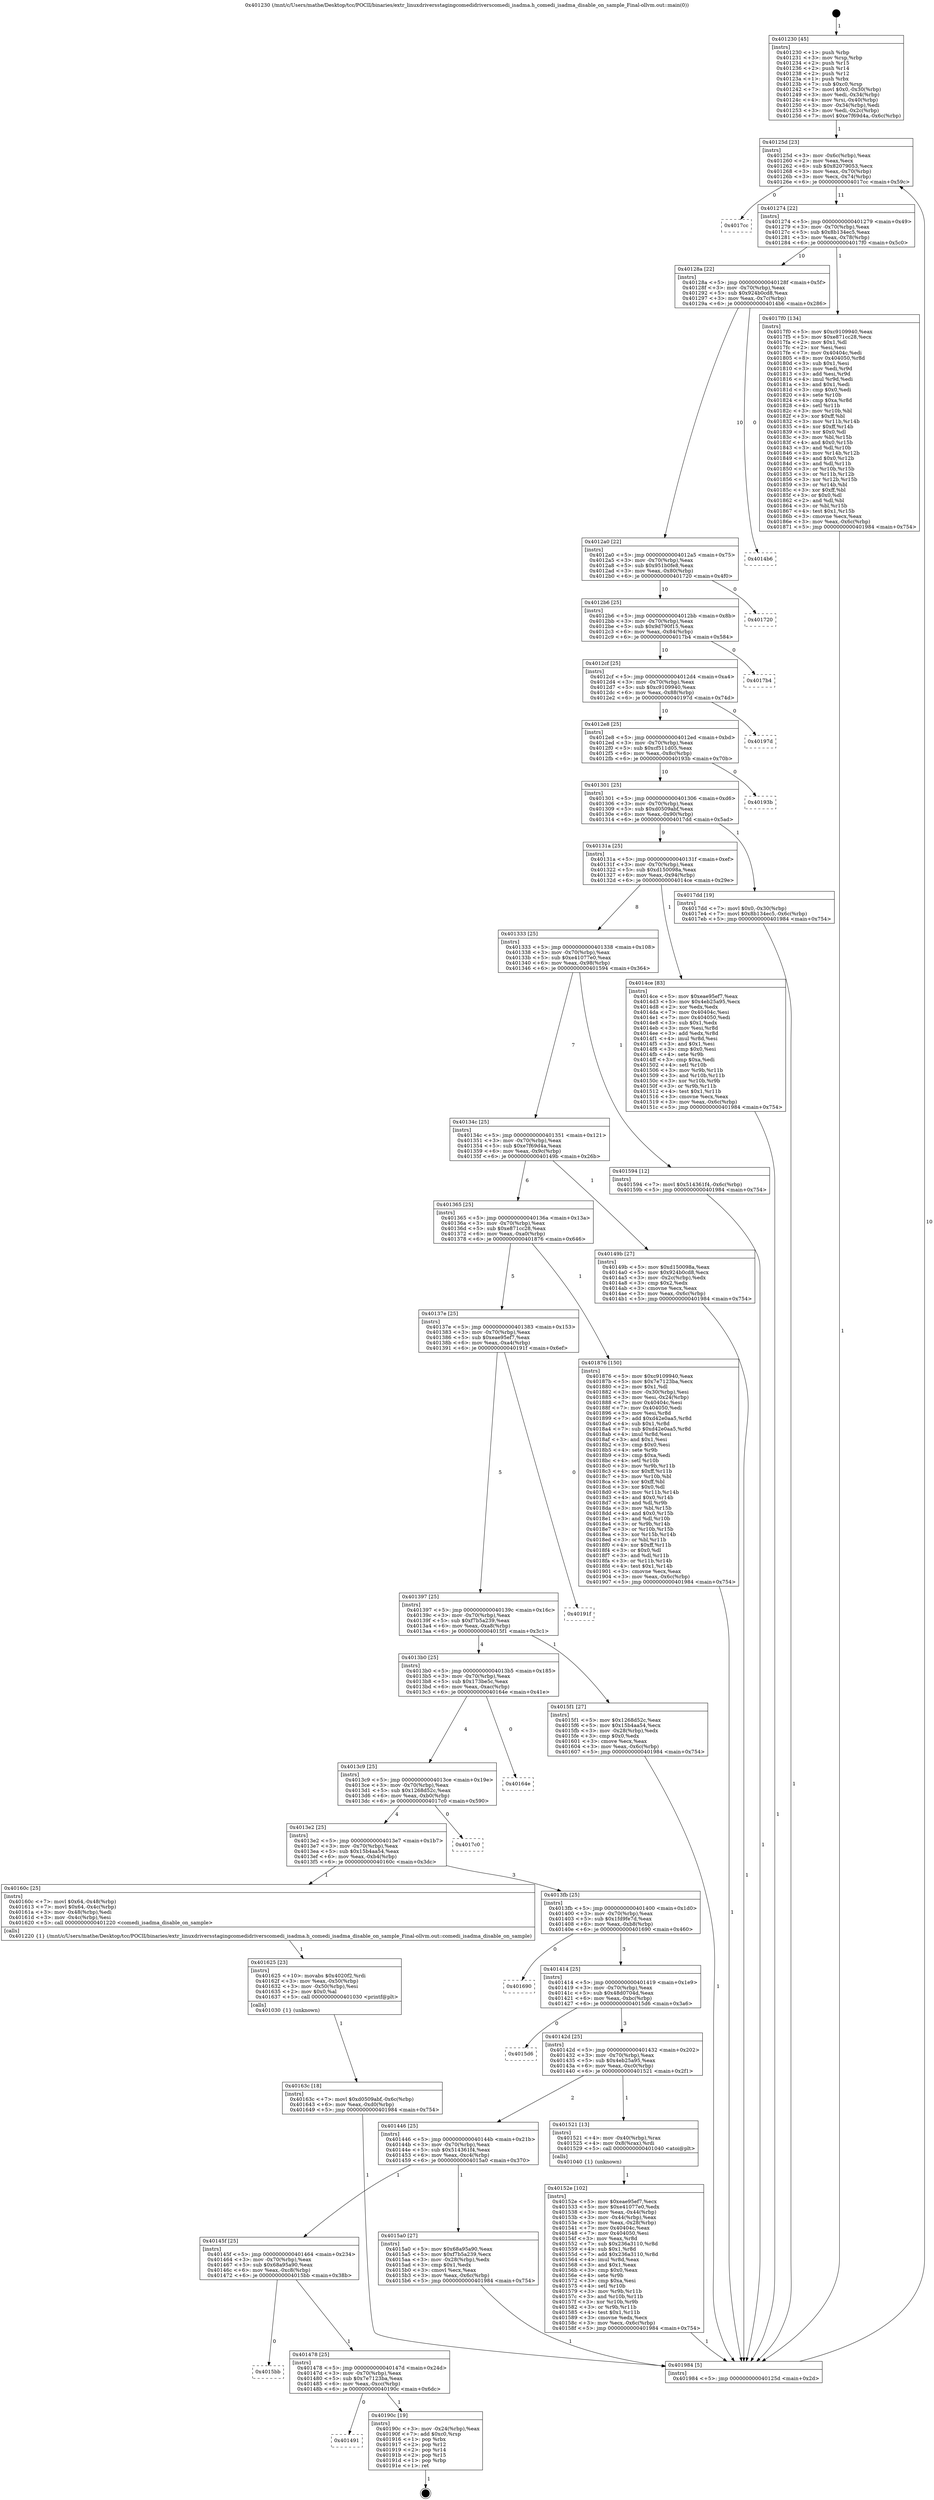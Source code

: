 digraph "0x401230" {
  label = "0x401230 (/mnt/c/Users/mathe/Desktop/tcc/POCII/binaries/extr_linuxdriversstagingcomedidriverscomedi_isadma.h_comedi_isadma_disable_on_sample_Final-ollvm.out::main(0))"
  labelloc = "t"
  node[shape=record]

  Entry [label="",width=0.3,height=0.3,shape=circle,fillcolor=black,style=filled]
  "0x40125d" [label="{
     0x40125d [23]\l
     | [instrs]\l
     &nbsp;&nbsp;0x40125d \<+3\>: mov -0x6c(%rbp),%eax\l
     &nbsp;&nbsp;0x401260 \<+2\>: mov %eax,%ecx\l
     &nbsp;&nbsp;0x401262 \<+6\>: sub $0x82079053,%ecx\l
     &nbsp;&nbsp;0x401268 \<+3\>: mov %eax,-0x70(%rbp)\l
     &nbsp;&nbsp;0x40126b \<+3\>: mov %ecx,-0x74(%rbp)\l
     &nbsp;&nbsp;0x40126e \<+6\>: je 00000000004017cc \<main+0x59c\>\l
  }"]
  "0x4017cc" [label="{
     0x4017cc\l
  }", style=dashed]
  "0x401274" [label="{
     0x401274 [22]\l
     | [instrs]\l
     &nbsp;&nbsp;0x401274 \<+5\>: jmp 0000000000401279 \<main+0x49\>\l
     &nbsp;&nbsp;0x401279 \<+3\>: mov -0x70(%rbp),%eax\l
     &nbsp;&nbsp;0x40127c \<+5\>: sub $0x8b134ec5,%eax\l
     &nbsp;&nbsp;0x401281 \<+3\>: mov %eax,-0x78(%rbp)\l
     &nbsp;&nbsp;0x401284 \<+6\>: je 00000000004017f0 \<main+0x5c0\>\l
  }"]
  Exit [label="",width=0.3,height=0.3,shape=circle,fillcolor=black,style=filled,peripheries=2]
  "0x4017f0" [label="{
     0x4017f0 [134]\l
     | [instrs]\l
     &nbsp;&nbsp;0x4017f0 \<+5\>: mov $0xc9109940,%eax\l
     &nbsp;&nbsp;0x4017f5 \<+5\>: mov $0xe871cc28,%ecx\l
     &nbsp;&nbsp;0x4017fa \<+2\>: mov $0x1,%dl\l
     &nbsp;&nbsp;0x4017fc \<+2\>: xor %esi,%esi\l
     &nbsp;&nbsp;0x4017fe \<+7\>: mov 0x40404c,%edi\l
     &nbsp;&nbsp;0x401805 \<+8\>: mov 0x404050,%r8d\l
     &nbsp;&nbsp;0x40180d \<+3\>: sub $0x1,%esi\l
     &nbsp;&nbsp;0x401810 \<+3\>: mov %edi,%r9d\l
     &nbsp;&nbsp;0x401813 \<+3\>: add %esi,%r9d\l
     &nbsp;&nbsp;0x401816 \<+4\>: imul %r9d,%edi\l
     &nbsp;&nbsp;0x40181a \<+3\>: and $0x1,%edi\l
     &nbsp;&nbsp;0x40181d \<+3\>: cmp $0x0,%edi\l
     &nbsp;&nbsp;0x401820 \<+4\>: sete %r10b\l
     &nbsp;&nbsp;0x401824 \<+4\>: cmp $0xa,%r8d\l
     &nbsp;&nbsp;0x401828 \<+4\>: setl %r11b\l
     &nbsp;&nbsp;0x40182c \<+3\>: mov %r10b,%bl\l
     &nbsp;&nbsp;0x40182f \<+3\>: xor $0xff,%bl\l
     &nbsp;&nbsp;0x401832 \<+3\>: mov %r11b,%r14b\l
     &nbsp;&nbsp;0x401835 \<+4\>: xor $0xff,%r14b\l
     &nbsp;&nbsp;0x401839 \<+3\>: xor $0x0,%dl\l
     &nbsp;&nbsp;0x40183c \<+3\>: mov %bl,%r15b\l
     &nbsp;&nbsp;0x40183f \<+4\>: and $0x0,%r15b\l
     &nbsp;&nbsp;0x401843 \<+3\>: and %dl,%r10b\l
     &nbsp;&nbsp;0x401846 \<+3\>: mov %r14b,%r12b\l
     &nbsp;&nbsp;0x401849 \<+4\>: and $0x0,%r12b\l
     &nbsp;&nbsp;0x40184d \<+3\>: and %dl,%r11b\l
     &nbsp;&nbsp;0x401850 \<+3\>: or %r10b,%r15b\l
     &nbsp;&nbsp;0x401853 \<+3\>: or %r11b,%r12b\l
     &nbsp;&nbsp;0x401856 \<+3\>: xor %r12b,%r15b\l
     &nbsp;&nbsp;0x401859 \<+3\>: or %r14b,%bl\l
     &nbsp;&nbsp;0x40185c \<+3\>: xor $0xff,%bl\l
     &nbsp;&nbsp;0x40185f \<+3\>: or $0x0,%dl\l
     &nbsp;&nbsp;0x401862 \<+2\>: and %dl,%bl\l
     &nbsp;&nbsp;0x401864 \<+3\>: or %bl,%r15b\l
     &nbsp;&nbsp;0x401867 \<+4\>: test $0x1,%r15b\l
     &nbsp;&nbsp;0x40186b \<+3\>: cmovne %ecx,%eax\l
     &nbsp;&nbsp;0x40186e \<+3\>: mov %eax,-0x6c(%rbp)\l
     &nbsp;&nbsp;0x401871 \<+5\>: jmp 0000000000401984 \<main+0x754\>\l
  }"]
  "0x40128a" [label="{
     0x40128a [22]\l
     | [instrs]\l
     &nbsp;&nbsp;0x40128a \<+5\>: jmp 000000000040128f \<main+0x5f\>\l
     &nbsp;&nbsp;0x40128f \<+3\>: mov -0x70(%rbp),%eax\l
     &nbsp;&nbsp;0x401292 \<+5\>: sub $0x924b0cd8,%eax\l
     &nbsp;&nbsp;0x401297 \<+3\>: mov %eax,-0x7c(%rbp)\l
     &nbsp;&nbsp;0x40129a \<+6\>: je 00000000004014b6 \<main+0x286\>\l
  }"]
  "0x401491" [label="{
     0x401491\l
  }", style=dashed]
  "0x4014b6" [label="{
     0x4014b6\l
  }", style=dashed]
  "0x4012a0" [label="{
     0x4012a0 [22]\l
     | [instrs]\l
     &nbsp;&nbsp;0x4012a0 \<+5\>: jmp 00000000004012a5 \<main+0x75\>\l
     &nbsp;&nbsp;0x4012a5 \<+3\>: mov -0x70(%rbp),%eax\l
     &nbsp;&nbsp;0x4012a8 \<+5\>: sub $0x951b0fe8,%eax\l
     &nbsp;&nbsp;0x4012ad \<+3\>: mov %eax,-0x80(%rbp)\l
     &nbsp;&nbsp;0x4012b0 \<+6\>: je 0000000000401720 \<main+0x4f0\>\l
  }"]
  "0x40190c" [label="{
     0x40190c [19]\l
     | [instrs]\l
     &nbsp;&nbsp;0x40190c \<+3\>: mov -0x24(%rbp),%eax\l
     &nbsp;&nbsp;0x40190f \<+7\>: add $0xc0,%rsp\l
     &nbsp;&nbsp;0x401916 \<+1\>: pop %rbx\l
     &nbsp;&nbsp;0x401917 \<+2\>: pop %r12\l
     &nbsp;&nbsp;0x401919 \<+2\>: pop %r14\l
     &nbsp;&nbsp;0x40191b \<+2\>: pop %r15\l
     &nbsp;&nbsp;0x40191d \<+1\>: pop %rbp\l
     &nbsp;&nbsp;0x40191e \<+1\>: ret\l
  }"]
  "0x401720" [label="{
     0x401720\l
  }", style=dashed]
  "0x4012b6" [label="{
     0x4012b6 [25]\l
     | [instrs]\l
     &nbsp;&nbsp;0x4012b6 \<+5\>: jmp 00000000004012bb \<main+0x8b\>\l
     &nbsp;&nbsp;0x4012bb \<+3\>: mov -0x70(%rbp),%eax\l
     &nbsp;&nbsp;0x4012be \<+5\>: sub $0x9d790f15,%eax\l
     &nbsp;&nbsp;0x4012c3 \<+6\>: mov %eax,-0x84(%rbp)\l
     &nbsp;&nbsp;0x4012c9 \<+6\>: je 00000000004017b4 \<main+0x584\>\l
  }"]
  "0x401478" [label="{
     0x401478 [25]\l
     | [instrs]\l
     &nbsp;&nbsp;0x401478 \<+5\>: jmp 000000000040147d \<main+0x24d\>\l
     &nbsp;&nbsp;0x40147d \<+3\>: mov -0x70(%rbp),%eax\l
     &nbsp;&nbsp;0x401480 \<+5\>: sub $0x7e7123ba,%eax\l
     &nbsp;&nbsp;0x401485 \<+6\>: mov %eax,-0xcc(%rbp)\l
     &nbsp;&nbsp;0x40148b \<+6\>: je 000000000040190c \<main+0x6dc\>\l
  }"]
  "0x4017b4" [label="{
     0x4017b4\l
  }", style=dashed]
  "0x4012cf" [label="{
     0x4012cf [25]\l
     | [instrs]\l
     &nbsp;&nbsp;0x4012cf \<+5\>: jmp 00000000004012d4 \<main+0xa4\>\l
     &nbsp;&nbsp;0x4012d4 \<+3\>: mov -0x70(%rbp),%eax\l
     &nbsp;&nbsp;0x4012d7 \<+5\>: sub $0xc9109940,%eax\l
     &nbsp;&nbsp;0x4012dc \<+6\>: mov %eax,-0x88(%rbp)\l
     &nbsp;&nbsp;0x4012e2 \<+6\>: je 000000000040197d \<main+0x74d\>\l
  }"]
  "0x4015bb" [label="{
     0x4015bb\l
  }", style=dashed]
  "0x40197d" [label="{
     0x40197d\l
  }", style=dashed]
  "0x4012e8" [label="{
     0x4012e8 [25]\l
     | [instrs]\l
     &nbsp;&nbsp;0x4012e8 \<+5\>: jmp 00000000004012ed \<main+0xbd\>\l
     &nbsp;&nbsp;0x4012ed \<+3\>: mov -0x70(%rbp),%eax\l
     &nbsp;&nbsp;0x4012f0 \<+5\>: sub $0xcf511d05,%eax\l
     &nbsp;&nbsp;0x4012f5 \<+6\>: mov %eax,-0x8c(%rbp)\l
     &nbsp;&nbsp;0x4012fb \<+6\>: je 000000000040193b \<main+0x70b\>\l
  }"]
  "0x40163c" [label="{
     0x40163c [18]\l
     | [instrs]\l
     &nbsp;&nbsp;0x40163c \<+7\>: movl $0xd0509abf,-0x6c(%rbp)\l
     &nbsp;&nbsp;0x401643 \<+6\>: mov %eax,-0xd0(%rbp)\l
     &nbsp;&nbsp;0x401649 \<+5\>: jmp 0000000000401984 \<main+0x754\>\l
  }"]
  "0x40193b" [label="{
     0x40193b\l
  }", style=dashed]
  "0x401301" [label="{
     0x401301 [25]\l
     | [instrs]\l
     &nbsp;&nbsp;0x401301 \<+5\>: jmp 0000000000401306 \<main+0xd6\>\l
     &nbsp;&nbsp;0x401306 \<+3\>: mov -0x70(%rbp),%eax\l
     &nbsp;&nbsp;0x401309 \<+5\>: sub $0xd0509abf,%eax\l
     &nbsp;&nbsp;0x40130e \<+6\>: mov %eax,-0x90(%rbp)\l
     &nbsp;&nbsp;0x401314 \<+6\>: je 00000000004017dd \<main+0x5ad\>\l
  }"]
  "0x401625" [label="{
     0x401625 [23]\l
     | [instrs]\l
     &nbsp;&nbsp;0x401625 \<+10\>: movabs $0x4020f2,%rdi\l
     &nbsp;&nbsp;0x40162f \<+3\>: mov %eax,-0x50(%rbp)\l
     &nbsp;&nbsp;0x401632 \<+3\>: mov -0x50(%rbp),%esi\l
     &nbsp;&nbsp;0x401635 \<+2\>: mov $0x0,%al\l
     &nbsp;&nbsp;0x401637 \<+5\>: call 0000000000401030 \<printf@plt\>\l
     | [calls]\l
     &nbsp;&nbsp;0x401030 \{1\} (unknown)\l
  }"]
  "0x4017dd" [label="{
     0x4017dd [19]\l
     | [instrs]\l
     &nbsp;&nbsp;0x4017dd \<+7\>: movl $0x0,-0x30(%rbp)\l
     &nbsp;&nbsp;0x4017e4 \<+7\>: movl $0x8b134ec5,-0x6c(%rbp)\l
     &nbsp;&nbsp;0x4017eb \<+5\>: jmp 0000000000401984 \<main+0x754\>\l
  }"]
  "0x40131a" [label="{
     0x40131a [25]\l
     | [instrs]\l
     &nbsp;&nbsp;0x40131a \<+5\>: jmp 000000000040131f \<main+0xef\>\l
     &nbsp;&nbsp;0x40131f \<+3\>: mov -0x70(%rbp),%eax\l
     &nbsp;&nbsp;0x401322 \<+5\>: sub $0xd150098a,%eax\l
     &nbsp;&nbsp;0x401327 \<+6\>: mov %eax,-0x94(%rbp)\l
     &nbsp;&nbsp;0x40132d \<+6\>: je 00000000004014ce \<main+0x29e\>\l
  }"]
  "0x40145f" [label="{
     0x40145f [25]\l
     | [instrs]\l
     &nbsp;&nbsp;0x40145f \<+5\>: jmp 0000000000401464 \<main+0x234\>\l
     &nbsp;&nbsp;0x401464 \<+3\>: mov -0x70(%rbp),%eax\l
     &nbsp;&nbsp;0x401467 \<+5\>: sub $0x68a95a90,%eax\l
     &nbsp;&nbsp;0x40146c \<+6\>: mov %eax,-0xc8(%rbp)\l
     &nbsp;&nbsp;0x401472 \<+6\>: je 00000000004015bb \<main+0x38b\>\l
  }"]
  "0x4014ce" [label="{
     0x4014ce [83]\l
     | [instrs]\l
     &nbsp;&nbsp;0x4014ce \<+5\>: mov $0xeae95ef7,%eax\l
     &nbsp;&nbsp;0x4014d3 \<+5\>: mov $0x4eb25a95,%ecx\l
     &nbsp;&nbsp;0x4014d8 \<+2\>: xor %edx,%edx\l
     &nbsp;&nbsp;0x4014da \<+7\>: mov 0x40404c,%esi\l
     &nbsp;&nbsp;0x4014e1 \<+7\>: mov 0x404050,%edi\l
     &nbsp;&nbsp;0x4014e8 \<+3\>: sub $0x1,%edx\l
     &nbsp;&nbsp;0x4014eb \<+3\>: mov %esi,%r8d\l
     &nbsp;&nbsp;0x4014ee \<+3\>: add %edx,%r8d\l
     &nbsp;&nbsp;0x4014f1 \<+4\>: imul %r8d,%esi\l
     &nbsp;&nbsp;0x4014f5 \<+3\>: and $0x1,%esi\l
     &nbsp;&nbsp;0x4014f8 \<+3\>: cmp $0x0,%esi\l
     &nbsp;&nbsp;0x4014fb \<+4\>: sete %r9b\l
     &nbsp;&nbsp;0x4014ff \<+3\>: cmp $0xa,%edi\l
     &nbsp;&nbsp;0x401502 \<+4\>: setl %r10b\l
     &nbsp;&nbsp;0x401506 \<+3\>: mov %r9b,%r11b\l
     &nbsp;&nbsp;0x401509 \<+3\>: and %r10b,%r11b\l
     &nbsp;&nbsp;0x40150c \<+3\>: xor %r10b,%r9b\l
     &nbsp;&nbsp;0x40150f \<+3\>: or %r9b,%r11b\l
     &nbsp;&nbsp;0x401512 \<+4\>: test $0x1,%r11b\l
     &nbsp;&nbsp;0x401516 \<+3\>: cmovne %ecx,%eax\l
     &nbsp;&nbsp;0x401519 \<+3\>: mov %eax,-0x6c(%rbp)\l
     &nbsp;&nbsp;0x40151c \<+5\>: jmp 0000000000401984 \<main+0x754\>\l
  }"]
  "0x401333" [label="{
     0x401333 [25]\l
     | [instrs]\l
     &nbsp;&nbsp;0x401333 \<+5\>: jmp 0000000000401338 \<main+0x108\>\l
     &nbsp;&nbsp;0x401338 \<+3\>: mov -0x70(%rbp),%eax\l
     &nbsp;&nbsp;0x40133b \<+5\>: sub $0xe41077e0,%eax\l
     &nbsp;&nbsp;0x401340 \<+6\>: mov %eax,-0x98(%rbp)\l
     &nbsp;&nbsp;0x401346 \<+6\>: je 0000000000401594 \<main+0x364\>\l
  }"]
  "0x4015a0" [label="{
     0x4015a0 [27]\l
     | [instrs]\l
     &nbsp;&nbsp;0x4015a0 \<+5\>: mov $0x68a95a90,%eax\l
     &nbsp;&nbsp;0x4015a5 \<+5\>: mov $0xf7b5a239,%ecx\l
     &nbsp;&nbsp;0x4015aa \<+3\>: mov -0x28(%rbp),%edx\l
     &nbsp;&nbsp;0x4015ad \<+3\>: cmp $0x1,%edx\l
     &nbsp;&nbsp;0x4015b0 \<+3\>: cmovl %ecx,%eax\l
     &nbsp;&nbsp;0x4015b3 \<+3\>: mov %eax,-0x6c(%rbp)\l
     &nbsp;&nbsp;0x4015b6 \<+5\>: jmp 0000000000401984 \<main+0x754\>\l
  }"]
  "0x401594" [label="{
     0x401594 [12]\l
     | [instrs]\l
     &nbsp;&nbsp;0x401594 \<+7\>: movl $0x514361f4,-0x6c(%rbp)\l
     &nbsp;&nbsp;0x40159b \<+5\>: jmp 0000000000401984 \<main+0x754\>\l
  }"]
  "0x40134c" [label="{
     0x40134c [25]\l
     | [instrs]\l
     &nbsp;&nbsp;0x40134c \<+5\>: jmp 0000000000401351 \<main+0x121\>\l
     &nbsp;&nbsp;0x401351 \<+3\>: mov -0x70(%rbp),%eax\l
     &nbsp;&nbsp;0x401354 \<+5\>: sub $0xe7f69d4a,%eax\l
     &nbsp;&nbsp;0x401359 \<+6\>: mov %eax,-0x9c(%rbp)\l
     &nbsp;&nbsp;0x40135f \<+6\>: je 000000000040149b \<main+0x26b\>\l
  }"]
  "0x40152e" [label="{
     0x40152e [102]\l
     | [instrs]\l
     &nbsp;&nbsp;0x40152e \<+5\>: mov $0xeae95ef7,%ecx\l
     &nbsp;&nbsp;0x401533 \<+5\>: mov $0xe41077e0,%edx\l
     &nbsp;&nbsp;0x401538 \<+3\>: mov %eax,-0x44(%rbp)\l
     &nbsp;&nbsp;0x40153b \<+3\>: mov -0x44(%rbp),%eax\l
     &nbsp;&nbsp;0x40153e \<+3\>: mov %eax,-0x28(%rbp)\l
     &nbsp;&nbsp;0x401541 \<+7\>: mov 0x40404c,%eax\l
     &nbsp;&nbsp;0x401548 \<+7\>: mov 0x404050,%esi\l
     &nbsp;&nbsp;0x40154f \<+3\>: mov %eax,%r8d\l
     &nbsp;&nbsp;0x401552 \<+7\>: sub $0x236a3110,%r8d\l
     &nbsp;&nbsp;0x401559 \<+4\>: sub $0x1,%r8d\l
     &nbsp;&nbsp;0x40155d \<+7\>: add $0x236a3110,%r8d\l
     &nbsp;&nbsp;0x401564 \<+4\>: imul %r8d,%eax\l
     &nbsp;&nbsp;0x401568 \<+3\>: and $0x1,%eax\l
     &nbsp;&nbsp;0x40156b \<+3\>: cmp $0x0,%eax\l
     &nbsp;&nbsp;0x40156e \<+4\>: sete %r9b\l
     &nbsp;&nbsp;0x401572 \<+3\>: cmp $0xa,%esi\l
     &nbsp;&nbsp;0x401575 \<+4\>: setl %r10b\l
     &nbsp;&nbsp;0x401579 \<+3\>: mov %r9b,%r11b\l
     &nbsp;&nbsp;0x40157c \<+3\>: and %r10b,%r11b\l
     &nbsp;&nbsp;0x40157f \<+3\>: xor %r10b,%r9b\l
     &nbsp;&nbsp;0x401582 \<+3\>: or %r9b,%r11b\l
     &nbsp;&nbsp;0x401585 \<+4\>: test $0x1,%r11b\l
     &nbsp;&nbsp;0x401589 \<+3\>: cmovne %edx,%ecx\l
     &nbsp;&nbsp;0x40158c \<+3\>: mov %ecx,-0x6c(%rbp)\l
     &nbsp;&nbsp;0x40158f \<+5\>: jmp 0000000000401984 \<main+0x754\>\l
  }"]
  "0x40149b" [label="{
     0x40149b [27]\l
     | [instrs]\l
     &nbsp;&nbsp;0x40149b \<+5\>: mov $0xd150098a,%eax\l
     &nbsp;&nbsp;0x4014a0 \<+5\>: mov $0x924b0cd8,%ecx\l
     &nbsp;&nbsp;0x4014a5 \<+3\>: mov -0x2c(%rbp),%edx\l
     &nbsp;&nbsp;0x4014a8 \<+3\>: cmp $0x2,%edx\l
     &nbsp;&nbsp;0x4014ab \<+3\>: cmovne %ecx,%eax\l
     &nbsp;&nbsp;0x4014ae \<+3\>: mov %eax,-0x6c(%rbp)\l
     &nbsp;&nbsp;0x4014b1 \<+5\>: jmp 0000000000401984 \<main+0x754\>\l
  }"]
  "0x401365" [label="{
     0x401365 [25]\l
     | [instrs]\l
     &nbsp;&nbsp;0x401365 \<+5\>: jmp 000000000040136a \<main+0x13a\>\l
     &nbsp;&nbsp;0x40136a \<+3\>: mov -0x70(%rbp),%eax\l
     &nbsp;&nbsp;0x40136d \<+5\>: sub $0xe871cc28,%eax\l
     &nbsp;&nbsp;0x401372 \<+6\>: mov %eax,-0xa0(%rbp)\l
     &nbsp;&nbsp;0x401378 \<+6\>: je 0000000000401876 \<main+0x646\>\l
  }"]
  "0x401984" [label="{
     0x401984 [5]\l
     | [instrs]\l
     &nbsp;&nbsp;0x401984 \<+5\>: jmp 000000000040125d \<main+0x2d\>\l
  }"]
  "0x401230" [label="{
     0x401230 [45]\l
     | [instrs]\l
     &nbsp;&nbsp;0x401230 \<+1\>: push %rbp\l
     &nbsp;&nbsp;0x401231 \<+3\>: mov %rsp,%rbp\l
     &nbsp;&nbsp;0x401234 \<+2\>: push %r15\l
     &nbsp;&nbsp;0x401236 \<+2\>: push %r14\l
     &nbsp;&nbsp;0x401238 \<+2\>: push %r12\l
     &nbsp;&nbsp;0x40123a \<+1\>: push %rbx\l
     &nbsp;&nbsp;0x40123b \<+7\>: sub $0xc0,%rsp\l
     &nbsp;&nbsp;0x401242 \<+7\>: movl $0x0,-0x30(%rbp)\l
     &nbsp;&nbsp;0x401249 \<+3\>: mov %edi,-0x34(%rbp)\l
     &nbsp;&nbsp;0x40124c \<+4\>: mov %rsi,-0x40(%rbp)\l
     &nbsp;&nbsp;0x401250 \<+3\>: mov -0x34(%rbp),%edi\l
     &nbsp;&nbsp;0x401253 \<+3\>: mov %edi,-0x2c(%rbp)\l
     &nbsp;&nbsp;0x401256 \<+7\>: movl $0xe7f69d4a,-0x6c(%rbp)\l
  }"]
  "0x401446" [label="{
     0x401446 [25]\l
     | [instrs]\l
     &nbsp;&nbsp;0x401446 \<+5\>: jmp 000000000040144b \<main+0x21b\>\l
     &nbsp;&nbsp;0x40144b \<+3\>: mov -0x70(%rbp),%eax\l
     &nbsp;&nbsp;0x40144e \<+5\>: sub $0x514361f4,%eax\l
     &nbsp;&nbsp;0x401453 \<+6\>: mov %eax,-0xc4(%rbp)\l
     &nbsp;&nbsp;0x401459 \<+6\>: je 00000000004015a0 \<main+0x370\>\l
  }"]
  "0x401876" [label="{
     0x401876 [150]\l
     | [instrs]\l
     &nbsp;&nbsp;0x401876 \<+5\>: mov $0xc9109940,%eax\l
     &nbsp;&nbsp;0x40187b \<+5\>: mov $0x7e7123ba,%ecx\l
     &nbsp;&nbsp;0x401880 \<+2\>: mov $0x1,%dl\l
     &nbsp;&nbsp;0x401882 \<+3\>: mov -0x30(%rbp),%esi\l
     &nbsp;&nbsp;0x401885 \<+3\>: mov %esi,-0x24(%rbp)\l
     &nbsp;&nbsp;0x401888 \<+7\>: mov 0x40404c,%esi\l
     &nbsp;&nbsp;0x40188f \<+7\>: mov 0x404050,%edi\l
     &nbsp;&nbsp;0x401896 \<+3\>: mov %esi,%r8d\l
     &nbsp;&nbsp;0x401899 \<+7\>: add $0xd42e0aa5,%r8d\l
     &nbsp;&nbsp;0x4018a0 \<+4\>: sub $0x1,%r8d\l
     &nbsp;&nbsp;0x4018a4 \<+7\>: sub $0xd42e0aa5,%r8d\l
     &nbsp;&nbsp;0x4018ab \<+4\>: imul %r8d,%esi\l
     &nbsp;&nbsp;0x4018af \<+3\>: and $0x1,%esi\l
     &nbsp;&nbsp;0x4018b2 \<+3\>: cmp $0x0,%esi\l
     &nbsp;&nbsp;0x4018b5 \<+4\>: sete %r9b\l
     &nbsp;&nbsp;0x4018b9 \<+3\>: cmp $0xa,%edi\l
     &nbsp;&nbsp;0x4018bc \<+4\>: setl %r10b\l
     &nbsp;&nbsp;0x4018c0 \<+3\>: mov %r9b,%r11b\l
     &nbsp;&nbsp;0x4018c3 \<+4\>: xor $0xff,%r11b\l
     &nbsp;&nbsp;0x4018c7 \<+3\>: mov %r10b,%bl\l
     &nbsp;&nbsp;0x4018ca \<+3\>: xor $0xff,%bl\l
     &nbsp;&nbsp;0x4018cd \<+3\>: xor $0x0,%dl\l
     &nbsp;&nbsp;0x4018d0 \<+3\>: mov %r11b,%r14b\l
     &nbsp;&nbsp;0x4018d3 \<+4\>: and $0x0,%r14b\l
     &nbsp;&nbsp;0x4018d7 \<+3\>: and %dl,%r9b\l
     &nbsp;&nbsp;0x4018da \<+3\>: mov %bl,%r15b\l
     &nbsp;&nbsp;0x4018dd \<+4\>: and $0x0,%r15b\l
     &nbsp;&nbsp;0x4018e1 \<+3\>: and %dl,%r10b\l
     &nbsp;&nbsp;0x4018e4 \<+3\>: or %r9b,%r14b\l
     &nbsp;&nbsp;0x4018e7 \<+3\>: or %r10b,%r15b\l
     &nbsp;&nbsp;0x4018ea \<+3\>: xor %r15b,%r14b\l
     &nbsp;&nbsp;0x4018ed \<+3\>: or %bl,%r11b\l
     &nbsp;&nbsp;0x4018f0 \<+4\>: xor $0xff,%r11b\l
     &nbsp;&nbsp;0x4018f4 \<+3\>: or $0x0,%dl\l
     &nbsp;&nbsp;0x4018f7 \<+3\>: and %dl,%r11b\l
     &nbsp;&nbsp;0x4018fa \<+3\>: or %r11b,%r14b\l
     &nbsp;&nbsp;0x4018fd \<+4\>: test $0x1,%r14b\l
     &nbsp;&nbsp;0x401901 \<+3\>: cmovne %ecx,%eax\l
     &nbsp;&nbsp;0x401904 \<+3\>: mov %eax,-0x6c(%rbp)\l
     &nbsp;&nbsp;0x401907 \<+5\>: jmp 0000000000401984 \<main+0x754\>\l
  }"]
  "0x40137e" [label="{
     0x40137e [25]\l
     | [instrs]\l
     &nbsp;&nbsp;0x40137e \<+5\>: jmp 0000000000401383 \<main+0x153\>\l
     &nbsp;&nbsp;0x401383 \<+3\>: mov -0x70(%rbp),%eax\l
     &nbsp;&nbsp;0x401386 \<+5\>: sub $0xeae95ef7,%eax\l
     &nbsp;&nbsp;0x40138b \<+6\>: mov %eax,-0xa4(%rbp)\l
     &nbsp;&nbsp;0x401391 \<+6\>: je 000000000040191f \<main+0x6ef\>\l
  }"]
  "0x401521" [label="{
     0x401521 [13]\l
     | [instrs]\l
     &nbsp;&nbsp;0x401521 \<+4\>: mov -0x40(%rbp),%rax\l
     &nbsp;&nbsp;0x401525 \<+4\>: mov 0x8(%rax),%rdi\l
     &nbsp;&nbsp;0x401529 \<+5\>: call 0000000000401040 \<atoi@plt\>\l
     | [calls]\l
     &nbsp;&nbsp;0x401040 \{1\} (unknown)\l
  }"]
  "0x40191f" [label="{
     0x40191f\l
  }", style=dashed]
  "0x401397" [label="{
     0x401397 [25]\l
     | [instrs]\l
     &nbsp;&nbsp;0x401397 \<+5\>: jmp 000000000040139c \<main+0x16c\>\l
     &nbsp;&nbsp;0x40139c \<+3\>: mov -0x70(%rbp),%eax\l
     &nbsp;&nbsp;0x40139f \<+5\>: sub $0xf7b5a239,%eax\l
     &nbsp;&nbsp;0x4013a4 \<+6\>: mov %eax,-0xa8(%rbp)\l
     &nbsp;&nbsp;0x4013aa \<+6\>: je 00000000004015f1 \<main+0x3c1\>\l
  }"]
  "0x40142d" [label="{
     0x40142d [25]\l
     | [instrs]\l
     &nbsp;&nbsp;0x40142d \<+5\>: jmp 0000000000401432 \<main+0x202\>\l
     &nbsp;&nbsp;0x401432 \<+3\>: mov -0x70(%rbp),%eax\l
     &nbsp;&nbsp;0x401435 \<+5\>: sub $0x4eb25a95,%eax\l
     &nbsp;&nbsp;0x40143a \<+6\>: mov %eax,-0xc0(%rbp)\l
     &nbsp;&nbsp;0x401440 \<+6\>: je 0000000000401521 \<main+0x2f1\>\l
  }"]
  "0x4015f1" [label="{
     0x4015f1 [27]\l
     | [instrs]\l
     &nbsp;&nbsp;0x4015f1 \<+5\>: mov $0x1268d52c,%eax\l
     &nbsp;&nbsp;0x4015f6 \<+5\>: mov $0x15b4aa54,%ecx\l
     &nbsp;&nbsp;0x4015fb \<+3\>: mov -0x28(%rbp),%edx\l
     &nbsp;&nbsp;0x4015fe \<+3\>: cmp $0x0,%edx\l
     &nbsp;&nbsp;0x401601 \<+3\>: cmove %ecx,%eax\l
     &nbsp;&nbsp;0x401604 \<+3\>: mov %eax,-0x6c(%rbp)\l
     &nbsp;&nbsp;0x401607 \<+5\>: jmp 0000000000401984 \<main+0x754\>\l
  }"]
  "0x4013b0" [label="{
     0x4013b0 [25]\l
     | [instrs]\l
     &nbsp;&nbsp;0x4013b0 \<+5\>: jmp 00000000004013b5 \<main+0x185\>\l
     &nbsp;&nbsp;0x4013b5 \<+3\>: mov -0x70(%rbp),%eax\l
     &nbsp;&nbsp;0x4013b8 \<+5\>: sub $0x173be5c,%eax\l
     &nbsp;&nbsp;0x4013bd \<+6\>: mov %eax,-0xac(%rbp)\l
     &nbsp;&nbsp;0x4013c3 \<+6\>: je 000000000040164e \<main+0x41e\>\l
  }"]
  "0x4015d6" [label="{
     0x4015d6\l
  }", style=dashed]
  "0x40164e" [label="{
     0x40164e\l
  }", style=dashed]
  "0x4013c9" [label="{
     0x4013c9 [25]\l
     | [instrs]\l
     &nbsp;&nbsp;0x4013c9 \<+5\>: jmp 00000000004013ce \<main+0x19e\>\l
     &nbsp;&nbsp;0x4013ce \<+3\>: mov -0x70(%rbp),%eax\l
     &nbsp;&nbsp;0x4013d1 \<+5\>: sub $0x1268d52c,%eax\l
     &nbsp;&nbsp;0x4013d6 \<+6\>: mov %eax,-0xb0(%rbp)\l
     &nbsp;&nbsp;0x4013dc \<+6\>: je 00000000004017c0 \<main+0x590\>\l
  }"]
  "0x401414" [label="{
     0x401414 [25]\l
     | [instrs]\l
     &nbsp;&nbsp;0x401414 \<+5\>: jmp 0000000000401419 \<main+0x1e9\>\l
     &nbsp;&nbsp;0x401419 \<+3\>: mov -0x70(%rbp),%eax\l
     &nbsp;&nbsp;0x40141c \<+5\>: sub $0x48d0704d,%eax\l
     &nbsp;&nbsp;0x401421 \<+6\>: mov %eax,-0xbc(%rbp)\l
     &nbsp;&nbsp;0x401427 \<+6\>: je 00000000004015d6 \<main+0x3a6\>\l
  }"]
  "0x4017c0" [label="{
     0x4017c0\l
  }", style=dashed]
  "0x4013e2" [label="{
     0x4013e2 [25]\l
     | [instrs]\l
     &nbsp;&nbsp;0x4013e2 \<+5\>: jmp 00000000004013e7 \<main+0x1b7\>\l
     &nbsp;&nbsp;0x4013e7 \<+3\>: mov -0x70(%rbp),%eax\l
     &nbsp;&nbsp;0x4013ea \<+5\>: sub $0x15b4aa54,%eax\l
     &nbsp;&nbsp;0x4013ef \<+6\>: mov %eax,-0xb4(%rbp)\l
     &nbsp;&nbsp;0x4013f5 \<+6\>: je 000000000040160c \<main+0x3dc\>\l
  }"]
  "0x401690" [label="{
     0x401690\l
  }", style=dashed]
  "0x40160c" [label="{
     0x40160c [25]\l
     | [instrs]\l
     &nbsp;&nbsp;0x40160c \<+7\>: movl $0x64,-0x48(%rbp)\l
     &nbsp;&nbsp;0x401613 \<+7\>: movl $0x64,-0x4c(%rbp)\l
     &nbsp;&nbsp;0x40161a \<+3\>: mov -0x48(%rbp),%edi\l
     &nbsp;&nbsp;0x40161d \<+3\>: mov -0x4c(%rbp),%esi\l
     &nbsp;&nbsp;0x401620 \<+5\>: call 0000000000401220 \<comedi_isadma_disable_on_sample\>\l
     | [calls]\l
     &nbsp;&nbsp;0x401220 \{1\} (/mnt/c/Users/mathe/Desktop/tcc/POCII/binaries/extr_linuxdriversstagingcomedidriverscomedi_isadma.h_comedi_isadma_disable_on_sample_Final-ollvm.out::comedi_isadma_disable_on_sample)\l
  }"]
  "0x4013fb" [label="{
     0x4013fb [25]\l
     | [instrs]\l
     &nbsp;&nbsp;0x4013fb \<+5\>: jmp 0000000000401400 \<main+0x1d0\>\l
     &nbsp;&nbsp;0x401400 \<+3\>: mov -0x70(%rbp),%eax\l
     &nbsp;&nbsp;0x401403 \<+5\>: sub $0x1fd9fe7d,%eax\l
     &nbsp;&nbsp;0x401408 \<+6\>: mov %eax,-0xb8(%rbp)\l
     &nbsp;&nbsp;0x40140e \<+6\>: je 0000000000401690 \<main+0x460\>\l
  }"]
  Entry -> "0x401230" [label=" 1"]
  "0x40125d" -> "0x4017cc" [label=" 0"]
  "0x40125d" -> "0x401274" [label=" 11"]
  "0x40190c" -> Exit [label=" 1"]
  "0x401274" -> "0x4017f0" [label=" 1"]
  "0x401274" -> "0x40128a" [label=" 10"]
  "0x401478" -> "0x401491" [label=" 0"]
  "0x40128a" -> "0x4014b6" [label=" 0"]
  "0x40128a" -> "0x4012a0" [label=" 10"]
  "0x401478" -> "0x40190c" [label=" 1"]
  "0x4012a0" -> "0x401720" [label=" 0"]
  "0x4012a0" -> "0x4012b6" [label=" 10"]
  "0x40145f" -> "0x401478" [label=" 1"]
  "0x4012b6" -> "0x4017b4" [label=" 0"]
  "0x4012b6" -> "0x4012cf" [label=" 10"]
  "0x40145f" -> "0x4015bb" [label=" 0"]
  "0x4012cf" -> "0x40197d" [label=" 0"]
  "0x4012cf" -> "0x4012e8" [label=" 10"]
  "0x401876" -> "0x401984" [label=" 1"]
  "0x4012e8" -> "0x40193b" [label=" 0"]
  "0x4012e8" -> "0x401301" [label=" 10"]
  "0x4017f0" -> "0x401984" [label=" 1"]
  "0x401301" -> "0x4017dd" [label=" 1"]
  "0x401301" -> "0x40131a" [label=" 9"]
  "0x4017dd" -> "0x401984" [label=" 1"]
  "0x40131a" -> "0x4014ce" [label=" 1"]
  "0x40131a" -> "0x401333" [label=" 8"]
  "0x40163c" -> "0x401984" [label=" 1"]
  "0x401333" -> "0x401594" [label=" 1"]
  "0x401333" -> "0x40134c" [label=" 7"]
  "0x401625" -> "0x40163c" [label=" 1"]
  "0x40134c" -> "0x40149b" [label=" 1"]
  "0x40134c" -> "0x401365" [label=" 6"]
  "0x40149b" -> "0x401984" [label=" 1"]
  "0x401230" -> "0x40125d" [label=" 1"]
  "0x401984" -> "0x40125d" [label=" 10"]
  "0x4014ce" -> "0x401984" [label=" 1"]
  "0x4015f1" -> "0x401984" [label=" 1"]
  "0x401365" -> "0x401876" [label=" 1"]
  "0x401365" -> "0x40137e" [label=" 5"]
  "0x4015a0" -> "0x401984" [label=" 1"]
  "0x40137e" -> "0x40191f" [label=" 0"]
  "0x40137e" -> "0x401397" [label=" 5"]
  "0x401446" -> "0x40145f" [label=" 1"]
  "0x401397" -> "0x4015f1" [label=" 1"]
  "0x401397" -> "0x4013b0" [label=" 4"]
  "0x40160c" -> "0x401625" [label=" 1"]
  "0x4013b0" -> "0x40164e" [label=" 0"]
  "0x4013b0" -> "0x4013c9" [label=" 4"]
  "0x401594" -> "0x401984" [label=" 1"]
  "0x4013c9" -> "0x4017c0" [label=" 0"]
  "0x4013c9" -> "0x4013e2" [label=" 4"]
  "0x401521" -> "0x40152e" [label=" 1"]
  "0x4013e2" -> "0x40160c" [label=" 1"]
  "0x4013e2" -> "0x4013fb" [label=" 3"]
  "0x40142d" -> "0x401446" [label=" 2"]
  "0x4013fb" -> "0x401690" [label=" 0"]
  "0x4013fb" -> "0x401414" [label=" 3"]
  "0x40152e" -> "0x401984" [label=" 1"]
  "0x401414" -> "0x4015d6" [label=" 0"]
  "0x401414" -> "0x40142d" [label=" 3"]
  "0x401446" -> "0x4015a0" [label=" 1"]
  "0x40142d" -> "0x401521" [label=" 1"]
}
